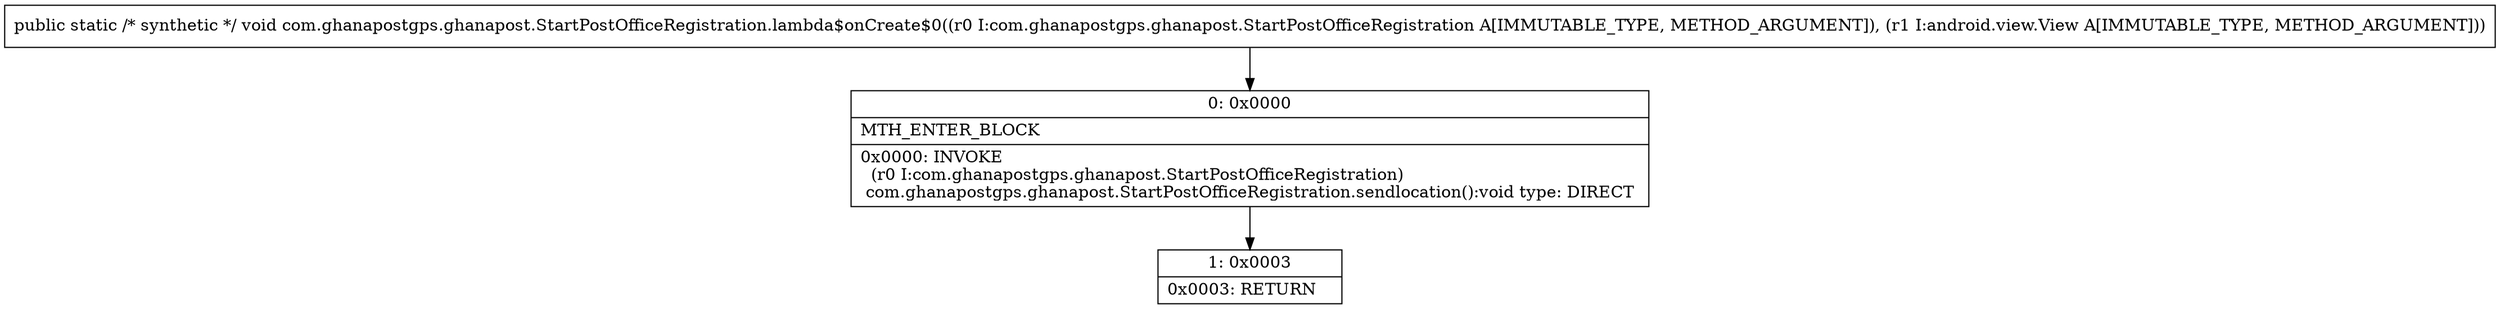 digraph "CFG forcom.ghanapostgps.ghanapost.StartPostOfficeRegistration.lambda$onCreate$0(Lcom\/ghanapostgps\/ghanapost\/StartPostOfficeRegistration;Landroid\/view\/View;)V" {
Node_0 [shape=record,label="{0\:\ 0x0000|MTH_ENTER_BLOCK\l|0x0000: INVOKE  \l  (r0 I:com.ghanapostgps.ghanapost.StartPostOfficeRegistration)\l com.ghanapostgps.ghanapost.StartPostOfficeRegistration.sendlocation():void type: DIRECT \l}"];
Node_1 [shape=record,label="{1\:\ 0x0003|0x0003: RETURN   \l}"];
MethodNode[shape=record,label="{public static \/* synthetic *\/ void com.ghanapostgps.ghanapost.StartPostOfficeRegistration.lambda$onCreate$0((r0 I:com.ghanapostgps.ghanapost.StartPostOfficeRegistration A[IMMUTABLE_TYPE, METHOD_ARGUMENT]), (r1 I:android.view.View A[IMMUTABLE_TYPE, METHOD_ARGUMENT])) }"];
MethodNode -> Node_0;
Node_0 -> Node_1;
}

